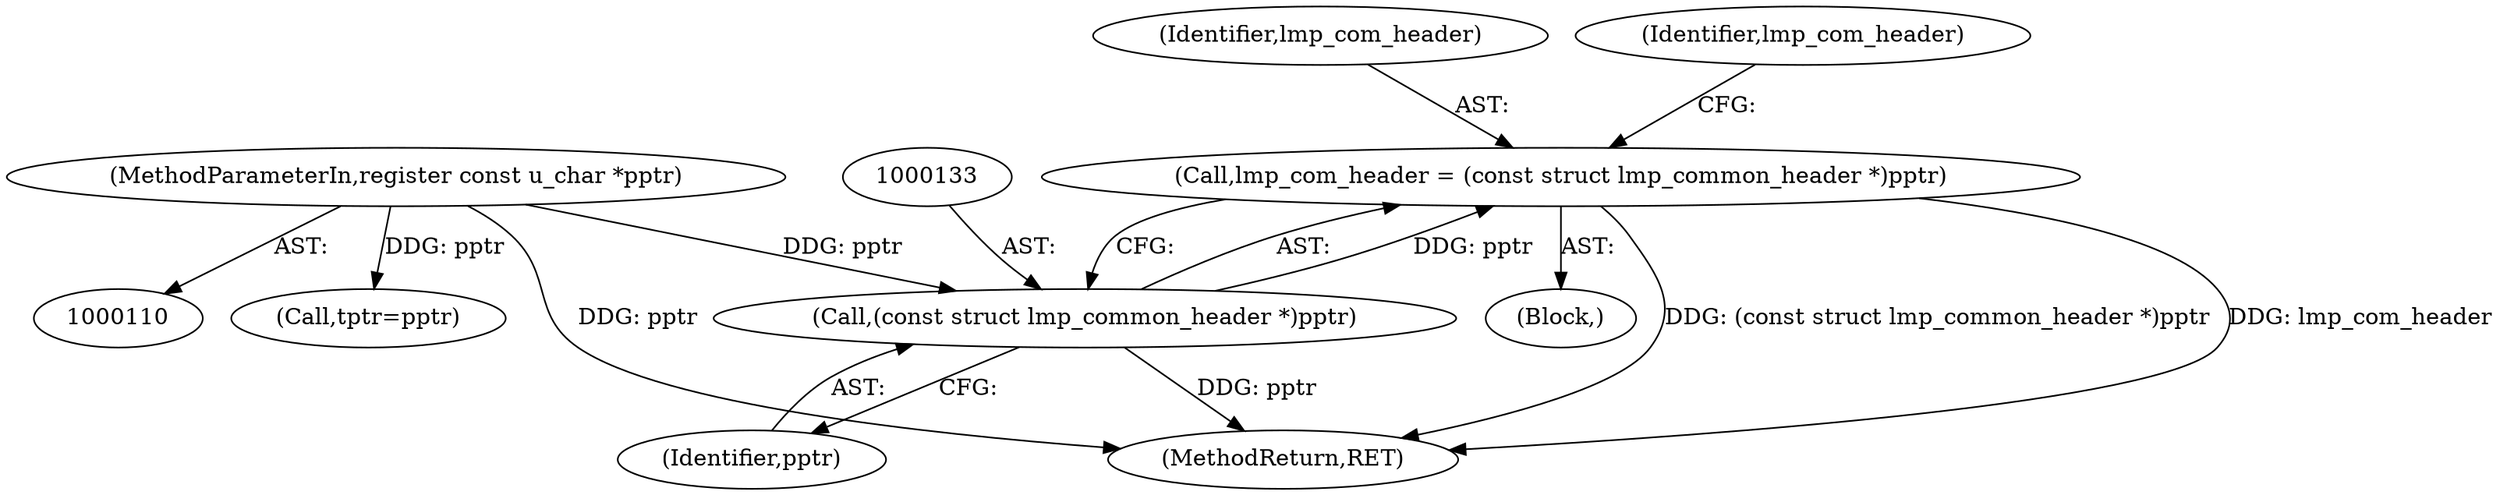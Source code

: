 digraph "0_tcpdump_d97e94223720684c6aa740ff219e0d19426c2220@pointer" {
"1000130" [label="(Call,lmp_com_header = (const struct lmp_common_header *)pptr)"];
"1000132" [label="(Call,(const struct lmp_common_header *)pptr)"];
"1000112" [label="(MethodParameterIn,register const u_char *pptr)"];
"1000134" [label="(Identifier,pptr)"];
"1000114" [label="(Block,)"];
"1000131" [label="(Identifier,lmp_com_header)"];
"1000132" [label="(Call,(const struct lmp_common_header *)pptr)"];
"1000127" [label="(Call,tptr=pptr)"];
"1000112" [label="(MethodParameterIn,register const u_char *pptr)"];
"1000130" [label="(Call,lmp_com_header = (const struct lmp_common_header *)pptr)"];
"1000137" [label="(Identifier,lmp_com_header)"];
"1001913" [label="(MethodReturn,RET)"];
"1000130" -> "1000114"  [label="AST: "];
"1000130" -> "1000132"  [label="CFG: "];
"1000131" -> "1000130"  [label="AST: "];
"1000132" -> "1000130"  [label="AST: "];
"1000137" -> "1000130"  [label="CFG: "];
"1000130" -> "1001913"  [label="DDG: (const struct lmp_common_header *)pptr"];
"1000130" -> "1001913"  [label="DDG: lmp_com_header"];
"1000132" -> "1000130"  [label="DDG: pptr"];
"1000132" -> "1000134"  [label="CFG: "];
"1000133" -> "1000132"  [label="AST: "];
"1000134" -> "1000132"  [label="AST: "];
"1000132" -> "1001913"  [label="DDG: pptr"];
"1000112" -> "1000132"  [label="DDG: pptr"];
"1000112" -> "1000110"  [label="AST: "];
"1000112" -> "1001913"  [label="DDG: pptr"];
"1000112" -> "1000127"  [label="DDG: pptr"];
}
